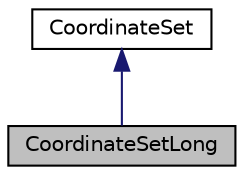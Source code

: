 digraph "CoordinateSetLong"
{
 // INTERACTIVE_SVG=YES
  bgcolor="transparent";
  edge [fontname="Helvetica",fontsize="10",labelfontname="Helvetica",labelfontsize="10"];
  node [fontname="Helvetica",fontsize="10",shape=record];
  Node0 [label="CoordinateSetLong",height=0.2,width=0.4,color="black", fillcolor="grey75", style="filled", fontcolor="black"];
  Node1 -> Node0 [dir="back",color="midnightblue",fontsize="10",style="solid",fontname="Helvetica"];
  Node1 [label="CoordinateSet",height=0.2,width=0.4,color="black",URL="$d8/d61/classumontreal_1_1ssj_1_1mcqmctools_1_1anova_1_1CoordinateSet.html",tooltip="Represents a set of coordinates. "];
}
